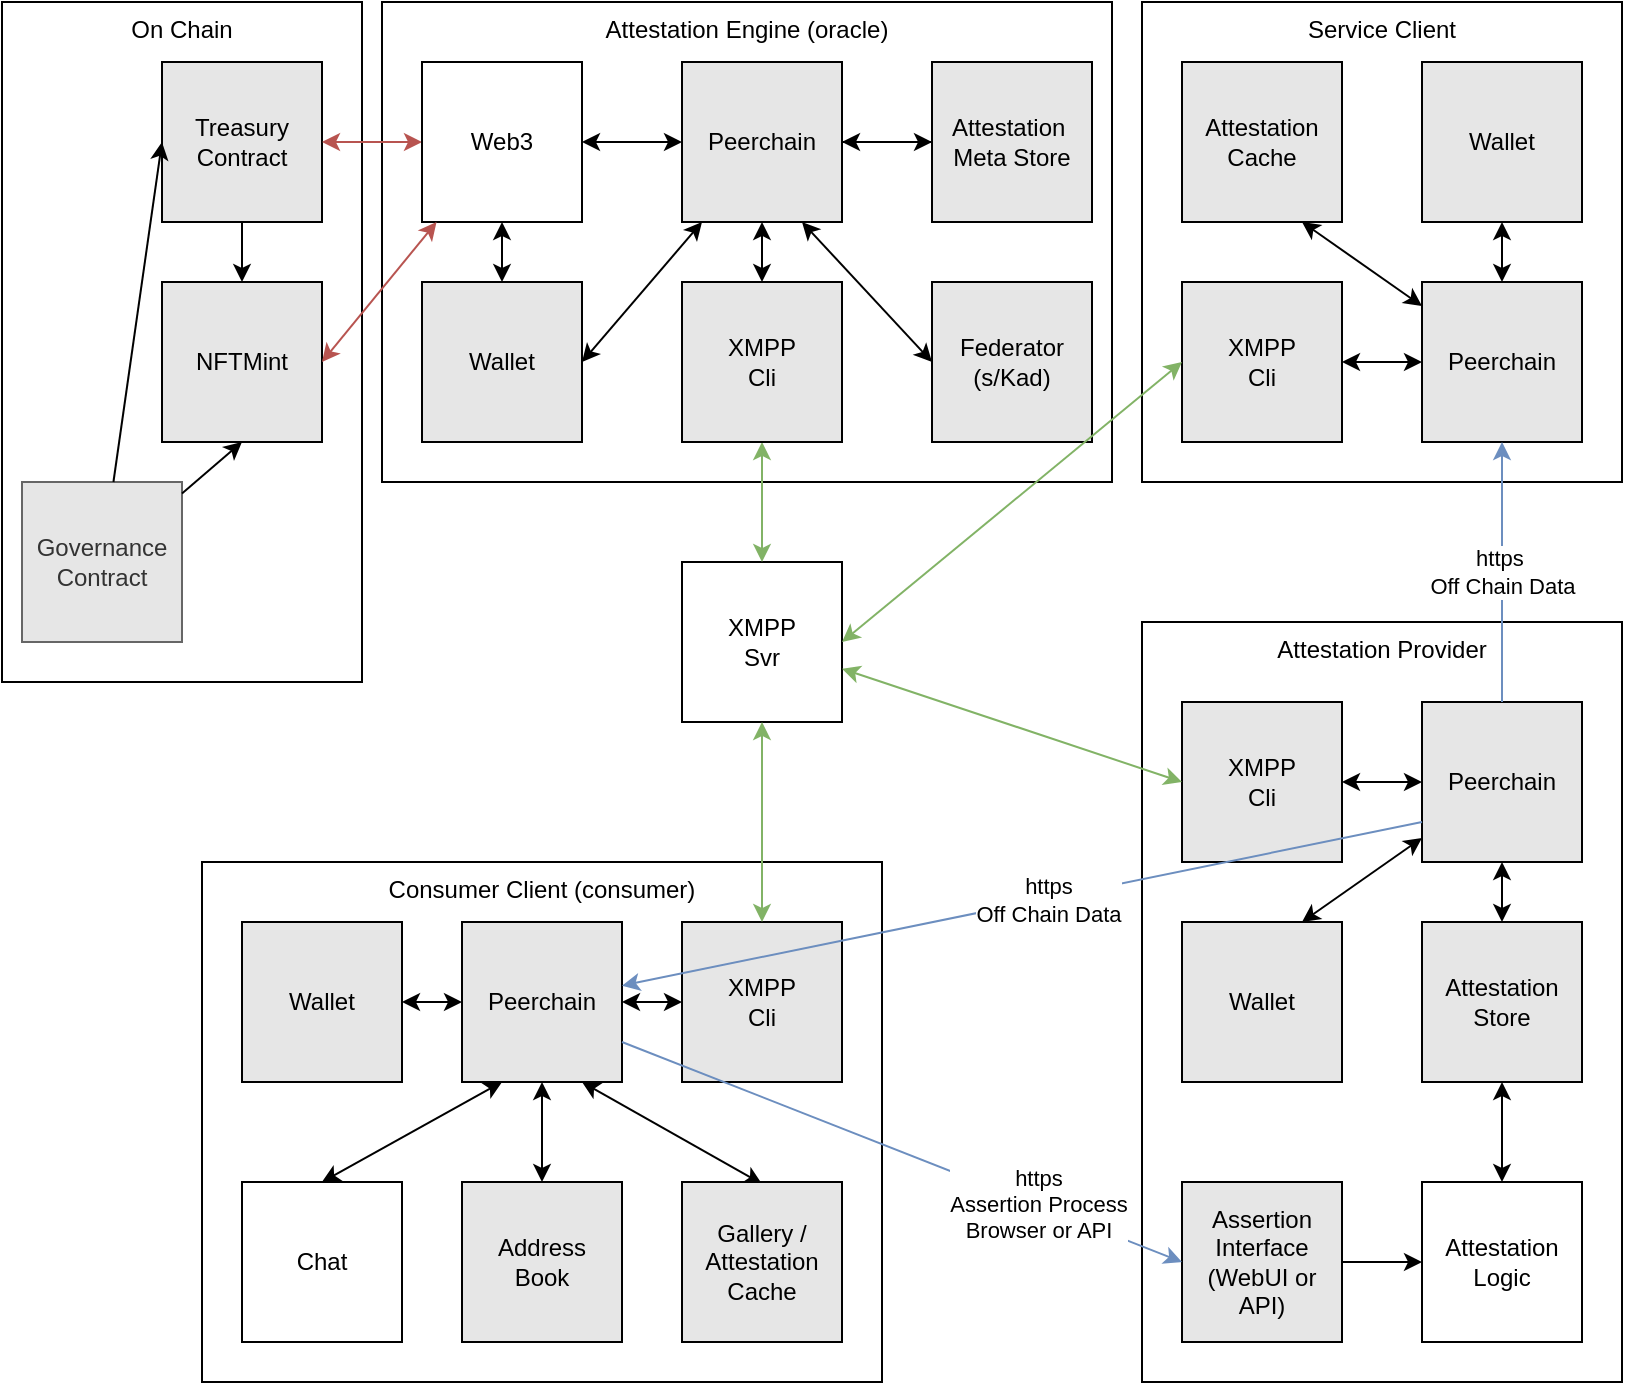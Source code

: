 <mxfile version="15.4.1" type="device"><diagram id="fKW2V57Z3LdoP2X3-X2k" name="Page-1"><mxGraphModel dx="1518" dy="928" grid="1" gridSize="10" guides="1" tooltips="1" connect="1" arrows="1" fold="1" page="1" pageScale="1" pageWidth="827" pageHeight="1169" math="0" shadow="0"><root><mxCell id="0"/><mxCell id="1" parent="0"/><mxCell id="t7x8aylosUJjD4KzzjOK-97" value="On Chain" style="rounded=0;whiteSpace=wrap;html=1;fillColor=#FFFFFF;verticalAlign=top;" parent="1" vertex="1"><mxGeometry x="10" y="210" width="180" height="340" as="geometry"/></mxCell><mxCell id="t7x8aylosUJjD4KzzjOK-5" value="Attestation Engine (oracle)" style="rounded=0;whiteSpace=wrap;html=1;verticalAlign=top;" parent="1" vertex="1"><mxGeometry x="200" y="210" width="365" height="240" as="geometry"/></mxCell><mxCell id="t7x8aylosUJjD4KzzjOK-1" value="XMPP&lt;br&gt;Svr" style="whiteSpace=wrap;html=1;aspect=fixed;" parent="1" vertex="1"><mxGeometry x="350" y="490" width="80" height="80" as="geometry"/></mxCell><mxCell id="t7x8aylosUJjD4KzzjOK-2" value="Federator&lt;br&gt;(s/Kad)" style="whiteSpace=wrap;html=1;aspect=fixed;fillColor=#E6E6E6;" parent="1" vertex="1"><mxGeometry x="475" y="350" width="80" height="80" as="geometry"/></mxCell><mxCell id="t7x8aylosUJjD4KzzjOK-4" value="Consumer Client (consumer)" style="rounded=0;whiteSpace=wrap;html=1;verticalAlign=top;" parent="1" vertex="1"><mxGeometry x="110" y="640" width="340" height="260" as="geometry"/></mxCell><mxCell id="t7x8aylosUJjD4KzzjOK-3" value="Wallet" style="whiteSpace=wrap;html=1;aspect=fixed;fillColor=#E6E6E6;" parent="1" vertex="1"><mxGeometry x="130" y="670" width="80" height="80" as="geometry"/></mxCell><mxCell id="t7x8aylosUJjD4KzzjOK-6" value="Treasury Contract" style="whiteSpace=wrap;html=1;aspect=fixed;fillColor=#E6E6E6;" parent="1" vertex="1"><mxGeometry x="90" y="240" width="80" height="80" as="geometry"/></mxCell><mxCell id="t7x8aylosUJjD4KzzjOK-7" value="Web3" style="whiteSpace=wrap;html=1;aspect=fixed;" parent="1" vertex="1"><mxGeometry x="220" y="240" width="80" height="80" as="geometry"/></mxCell><mxCell id="t7x8aylosUJjD4KzzjOK-9" value="XMPP&lt;br&gt;Cli" style="whiteSpace=wrap;html=1;aspect=fixed;fillColor=#E6E6E6;" parent="1" vertex="1"><mxGeometry x="350" y="670" width="80" height="80" as="geometry"/></mxCell><mxCell id="t7x8aylosUJjD4KzzjOK-12" value="Chat" style="whiteSpace=wrap;html=1;aspect=fixed;" parent="1" vertex="1"><mxGeometry x="130" y="800" width="80" height="80" as="geometry"/></mxCell><mxCell id="t7x8aylosUJjD4KzzjOK-16" value="" style="endArrow=classic;startArrow=classic;html=1;" parent="1" source="t7x8aylosUJjD4KzzjOK-81" target="t7x8aylosUJjD4KzzjOK-82" edge="1"><mxGeometry width="50" height="50" relative="1" as="geometry"><mxPoint x="290" y="750" as="sourcePoint"/><mxPoint x="290" y="800" as="targetPoint"/></mxGeometry></mxCell><mxCell id="t7x8aylosUJjD4KzzjOK-17" value="" style="endArrow=classic;startArrow=classic;html=1;" parent="1" source="t7x8aylosUJjD4KzzjOK-9" target="t7x8aylosUJjD4KzzjOK-81" edge="1"><mxGeometry width="50" height="50" relative="1" as="geometry"><mxPoint x="125" y="510" as="sourcePoint"/><mxPoint x="330" y="710" as="targetPoint"/></mxGeometry></mxCell><mxCell id="t7x8aylosUJjD4KzzjOK-18" value="" style="endArrow=classic;startArrow=classic;html=1;exitX=0.75;exitY=1;exitDx=0;exitDy=0;" parent="1" source="t7x8aylosUJjD4KzzjOK-81" edge="1"><mxGeometry width="50" height="50" relative="1" as="geometry"><mxPoint x="330" y="747.535" as="sourcePoint"/><mxPoint x="390" y="801" as="targetPoint"/></mxGeometry></mxCell><mxCell id="t7x8aylosUJjD4KzzjOK-21" value="" style="endArrow=classic;startArrow=classic;html=1;exitX=0.5;exitY=0;exitDx=0;exitDy=0;fillColor=#d5e8d4;strokeColor=#82b366;" parent="1" source="t7x8aylosUJjD4KzzjOK-9" target="t7x8aylosUJjD4KzzjOK-1" edge="1"><mxGeometry width="50" height="50" relative="1" as="geometry"><mxPoint x="531.818" y="670" as="sourcePoint"/><mxPoint x="541" y="520" as="targetPoint"/></mxGeometry></mxCell><mxCell id="t7x8aylosUJjD4KzzjOK-22" value="" style="endArrow=classic;startArrow=classic;html=1;entryX=0;entryY=0.5;entryDx=0;entryDy=0;exitX=1;exitY=0.5;exitDx=0;exitDy=0;fillColor=#f8cecc;strokeColor=#b85450;" parent="1" source="t7x8aylosUJjD4KzzjOK-6" target="t7x8aylosUJjD4KzzjOK-7" edge="1"><mxGeometry width="50" height="50" relative="1" as="geometry"><mxPoint x="190" y="670" as="sourcePoint"/><mxPoint x="240" y="620" as="targetPoint"/></mxGeometry></mxCell><mxCell id="t7x8aylosUJjD4KzzjOK-23" value="" style="endArrow=classic;startArrow=classic;html=1;entryX=1;entryY=0.5;entryDx=0;entryDy=0;" parent="1" source="t7x8aylosUJjD4KzzjOK-76" target="t7x8aylosUJjD4KzzjOK-7" edge="1"><mxGeometry width="50" height="50" relative="1" as="geometry"><mxPoint x="340" y="280" as="sourcePoint"/><mxPoint x="270" y="620" as="targetPoint"/></mxGeometry></mxCell><mxCell id="t7x8aylosUJjD4KzzjOK-25" value="" style="endArrow=classic;startArrow=classic;html=1;entryX=0.75;entryY=1;entryDx=0;entryDy=0;exitX=0;exitY=0.5;exitDx=0;exitDy=0;" parent="1" source="t7x8aylosUJjD4KzzjOK-2" target="t7x8aylosUJjD4KzzjOK-76" edge="1"><mxGeometry width="50" height="50" relative="1" as="geometry"><mxPoint x="220" y="670" as="sourcePoint"/><mxPoint x="270" y="620" as="targetPoint"/></mxGeometry></mxCell><mxCell id="t7x8aylosUJjD4KzzjOK-88" value="" style="edgeStyle=orthogonalEdgeStyle;rounded=0;orthogonalLoop=1;jettySize=auto;html=1;" parent="1" source="t7x8aylosUJjD4KzzjOK-26" target="t7x8aylosUJjD4KzzjOK-76" edge="1"><mxGeometry relative="1" as="geometry"/></mxCell><mxCell id="t7x8aylosUJjD4KzzjOK-26" value="Attestation&amp;nbsp; Meta Store" style="whiteSpace=wrap;html=1;aspect=fixed;fillColor=#E6E6E6;" parent="1" vertex="1"><mxGeometry x="475" y="240" width="80" height="80" as="geometry"/></mxCell><mxCell id="t7x8aylosUJjD4KzzjOK-27" value="" style="endArrow=classic;startArrow=classic;html=1;" parent="1" target="t7x8aylosUJjD4KzzjOK-26" edge="1"><mxGeometry width="50" height="50" relative="1" as="geometry"><mxPoint x="420" y="280" as="sourcePoint"/><mxPoint x="480" y="280" as="targetPoint"/></mxGeometry></mxCell><mxCell id="t7x8aylosUJjD4KzzjOK-28" value="Attestation Provider" style="rounded=0;whiteSpace=wrap;html=1;verticalAlign=top;" parent="1" vertex="1"><mxGeometry x="580" y="520" width="240" height="380" as="geometry"/></mxCell><mxCell id="t7x8aylosUJjD4KzzjOK-29" value="XMPP&lt;br&gt;Cli" style="whiteSpace=wrap;html=1;aspect=fixed;fillColor=#E6E6E6;" parent="1" vertex="1"><mxGeometry x="600" y="560" width="80" height="80" as="geometry"/></mxCell><mxCell id="t7x8aylosUJjD4KzzjOK-30" value="Assertion&lt;br&gt;Interface (WebUI or API)" style="whiteSpace=wrap;html=1;aspect=fixed;fillColor=#E6E6E6;" parent="1" vertex="1"><mxGeometry x="600" y="800" width="80" height="80" as="geometry"/></mxCell><mxCell id="t7x8aylosUJjD4KzzjOK-32" value="Attestation Store" style="whiteSpace=wrap;html=1;aspect=fixed;fillColor=#E6E6E6;" parent="1" vertex="1"><mxGeometry x="720" y="670" width="80" height="80" as="geometry"/></mxCell><mxCell id="t7x8aylosUJjD4KzzjOK-33" value="" style="endArrow=classic;startArrow=classic;html=1;entryX=0;entryY=0.5;entryDx=0;entryDy=0;fillColor=#d5e8d4;strokeColor=#82b366;" parent="1" source="t7x8aylosUJjD4KzzjOK-1" target="t7x8aylosUJjD4KzzjOK-29" edge="1"><mxGeometry width="50" height="50" relative="1" as="geometry"><mxPoint x="480" y="450" as="sourcePoint"/><mxPoint x="800" y="480" as="targetPoint"/></mxGeometry></mxCell><mxCell id="t7x8aylosUJjD4KzzjOK-34" value="Peerchain" style="whiteSpace=wrap;html=1;aspect=fixed;fillColor=#E6E6E6;" parent="1" vertex="1"><mxGeometry x="720" y="560" width="80" height="80" as="geometry"/></mxCell><mxCell id="t7x8aylosUJjD4KzzjOK-37" value="" style="endArrow=classic;startArrow=classic;html=1;exitX=1;exitY=0.5;exitDx=0;exitDy=0;" parent="1" source="t7x8aylosUJjD4KzzjOK-29" target="t7x8aylosUJjD4KzzjOK-34" edge="1"><mxGeometry width="50" height="50" relative="1" as="geometry"><mxPoint x="620" y="700" as="sourcePoint"/><mxPoint x="670" y="650" as="targetPoint"/></mxGeometry></mxCell><mxCell id="t7x8aylosUJjD4KzzjOK-38" value="" style="endArrow=classic;startArrow=classic;html=1;entryX=0.5;entryY=0;entryDx=0;entryDy=0;exitX=0.5;exitY=1;exitDx=0;exitDy=0;" parent="1" source="t7x8aylosUJjD4KzzjOK-34" target="t7x8aylosUJjD4KzzjOK-32" edge="1"><mxGeometry width="50" height="50" relative="1" as="geometry"><mxPoint x="620" y="700" as="sourcePoint"/><mxPoint x="670" y="650" as="targetPoint"/></mxGeometry></mxCell><mxCell id="t7x8aylosUJjD4KzzjOK-40" value="Attestation Logic" style="whiteSpace=wrap;html=1;aspect=fixed;" parent="1" vertex="1"><mxGeometry x="720" y="800" width="80" height="80" as="geometry"/></mxCell><mxCell id="t7x8aylosUJjD4KzzjOK-42" value="" style="endArrow=classic;startArrow=classic;html=1;entryX=0.5;entryY=0;entryDx=0;entryDy=0;exitX=0.5;exitY=1;exitDx=0;exitDy=0;" parent="1" source="t7x8aylosUJjD4KzzjOK-32" target="t7x8aylosUJjD4KzzjOK-40" edge="1"><mxGeometry width="50" height="50" relative="1" as="geometry"><mxPoint x="620" y="600" as="sourcePoint"/><mxPoint x="670" y="550" as="targetPoint"/></mxGeometry></mxCell><mxCell id="t7x8aylosUJjD4KzzjOK-43" value="" style="endArrow=classic;html=1;exitX=1;exitY=0.5;exitDx=0;exitDy=0;" parent="1" source="t7x8aylosUJjD4KzzjOK-30" target="t7x8aylosUJjD4KzzjOK-40" edge="1"><mxGeometry width="50" height="50" relative="1" as="geometry"><mxPoint x="620" y="600" as="sourcePoint"/><mxPoint x="730" y="840" as="targetPoint"/></mxGeometry></mxCell><mxCell id="t7x8aylosUJjD4KzzjOK-45" value="Service Client" style="rounded=0;whiteSpace=wrap;html=1;align=center;verticalAlign=top;" parent="1" vertex="1"><mxGeometry x="580" y="210" width="240" height="240" as="geometry"/></mxCell><mxCell id="t7x8aylosUJjD4KzzjOK-48" value="XMPP&lt;br&gt;Cli" style="whiteSpace=wrap;html=1;aspect=fixed;fillColor=#E6E6E6;" parent="1" vertex="1"><mxGeometry x="600" y="350" width="80" height="80" as="geometry"/></mxCell><mxCell id="t7x8aylosUJjD4KzzjOK-49" value="" style="endArrow=classic;startArrow=classic;html=1;entryX=0;entryY=0.5;entryDx=0;entryDy=0;exitX=1;exitY=0.5;exitDx=0;exitDy=0;fillColor=#d5e8d4;strokeColor=#82b366;" parent="1" source="t7x8aylosUJjD4KzzjOK-1" target="t7x8aylosUJjD4KzzjOK-48" edge="1"><mxGeometry width="50" height="50" relative="1" as="geometry"><mxPoint x="210" y="280" as="sourcePoint"/><mxPoint x="800" y="480" as="targetPoint"/></mxGeometry></mxCell><mxCell id="t7x8aylosUJjD4KzzjOK-50" value="Peerchain&lt;br&gt;" style="whiteSpace=wrap;html=1;aspect=fixed;fillColor=#E6E6E6;" parent="1" vertex="1"><mxGeometry x="720" y="350" width="80" height="80" as="geometry"/></mxCell><mxCell id="t7x8aylosUJjD4KzzjOK-51" value="" style="endArrow=classic;startArrow=classic;html=1;exitX=1;exitY=0.5;exitDx=0;exitDy=0;" parent="1" source="t7x8aylosUJjD4KzzjOK-48" target="t7x8aylosUJjD4KzzjOK-50" edge="1"><mxGeometry width="50" height="50" relative="1" as="geometry"><mxPoint x="620" y="630" as="sourcePoint"/><mxPoint x="730" y="390" as="targetPoint"/></mxGeometry></mxCell><mxCell id="t7x8aylosUJjD4KzzjOK-52" value="https&amp;nbsp;&lt;br&gt;Off Chain Data" style="endArrow=classic;startArrow=none;html=1;entryX=0.5;entryY=1;entryDx=0;entryDy=0;exitX=0.5;exitY=0;exitDx=0;exitDy=0;fillColor=#dae8fc;strokeColor=#6c8ebf;startFill=0;" parent="1" source="t7x8aylosUJjD4KzzjOK-34" target="t7x8aylosUJjD4KzzjOK-50" edge="1"><mxGeometry width="50" height="50" relative="1" as="geometry"><mxPoint x="620" y="530" as="sourcePoint"/><mxPoint x="670" y="480" as="targetPoint"/></mxGeometry></mxCell><mxCell id="t7x8aylosUJjD4KzzjOK-54" value="Wallet" style="whiteSpace=wrap;html=1;aspect=fixed;fillColor=#E6E6E6;" parent="1" vertex="1"><mxGeometry x="600" y="670" width="80" height="80" as="geometry"/></mxCell><mxCell id="t7x8aylosUJjD4KzzjOK-56" value="" style="endArrow=classic;startArrow=classic;html=1;entryX=0.75;entryY=0;entryDx=0;entryDy=0;" parent="1" source="t7x8aylosUJjD4KzzjOK-34" target="t7x8aylosUJjD4KzzjOK-54" edge="1"><mxGeometry width="50" height="50" relative="1" as="geometry"><mxPoint x="620" y="530" as="sourcePoint"/><mxPoint x="670" y="480" as="targetPoint"/></mxGeometry></mxCell><mxCell id="t7x8aylosUJjD4KzzjOK-57" value="" style="endArrow=classic;startArrow=classic;html=1;" parent="1" source="t7x8aylosUJjD4KzzjOK-50" target="t7x8aylosUJjD4KzzjOK-86" edge="1"><mxGeometry width="50" height="50" relative="1" as="geometry"><mxPoint x="760" y="250" as="sourcePoint"/><mxPoint x="760" y="210" as="targetPoint"/></mxGeometry></mxCell><mxCell id="t7x8aylosUJjD4KzzjOK-59" value="Wallet" style="whiteSpace=wrap;html=1;aspect=fixed;" parent="1" vertex="1"><mxGeometry x="220" y="350" width="80" height="80" as="geometry"/></mxCell><mxCell id="t7x8aylosUJjD4KzzjOK-60" value="" style="endArrow=classic;startArrow=classic;html=1;entryX=0.25;entryY=1;entryDx=0;entryDy=0;exitX=1;exitY=0.5;exitDx=0;exitDy=0;" parent="1" source="t7x8aylosUJjD4KzzjOK-59" edge="1"><mxGeometry width="50" height="50" relative="1" as="geometry"><mxPoint x="660" y="530" as="sourcePoint"/><mxPoint x="360" y="320" as="targetPoint"/></mxGeometry></mxCell><mxCell id="t7x8aylosUJjD4KzzjOK-62" value="Attestation Cache" style="whiteSpace=wrap;html=1;aspect=fixed;fillColor=#E6E6E6;" parent="1" vertex="1"><mxGeometry x="600" y="240" width="80" height="80" as="geometry"/></mxCell><mxCell id="t7x8aylosUJjD4KzzjOK-63" value="" style="endArrow=classic;startArrow=classic;html=1;exitX=0.75;exitY=1;exitDx=0;exitDy=0;" parent="1" source="t7x8aylosUJjD4KzzjOK-62" target="t7x8aylosUJjD4KzzjOK-50" edge="1"><mxGeometry width="50" height="50" relative="1" as="geometry"><mxPoint x="620" y="480" as="sourcePoint"/><mxPoint x="720" y="370" as="targetPoint"/></mxGeometry></mxCell><mxCell id="t7x8aylosUJjD4KzzjOK-69" value="" style="endArrow=classic;startArrow=classic;html=1;" parent="1" source="t7x8aylosUJjD4KzzjOK-76" target="t7x8aylosUJjD4KzzjOK-77" edge="1"><mxGeometry width="50" height="50" relative="1" as="geometry"><mxPoint x="380" y="320" as="sourcePoint"/><mxPoint x="380" y="350" as="targetPoint"/></mxGeometry></mxCell><mxCell id="t7x8aylosUJjD4KzzjOK-70" value="" style="endArrow=classic;startArrow=classic;html=1;fillColor=#d5e8d4;strokeColor=#82b366;" parent="1" source="t7x8aylosUJjD4KzzjOK-1" target="t7x8aylosUJjD4KzzjOK-77" edge="1"><mxGeometry width="50" height="50" relative="1" as="geometry"><mxPoint x="420" y="340" as="sourcePoint"/><mxPoint x="380" y="430" as="targetPoint"/></mxGeometry></mxCell><mxCell id="t7x8aylosUJjD4KzzjOK-76" value="Peerchain" style="whiteSpace=wrap;html=1;aspect=fixed;fillColor=#E6E6E6;" parent="1" vertex="1"><mxGeometry x="350" y="240" width="80" height="80" as="geometry"/></mxCell><mxCell id="t7x8aylosUJjD4KzzjOK-77" value="XMPP&lt;br&gt;Cli" style="whiteSpace=wrap;html=1;aspect=fixed;fillColor=#E6E6E6;" parent="1" vertex="1"><mxGeometry x="350" y="350" width="80" height="80" as="geometry"/></mxCell><mxCell id="t7x8aylosUJjD4KzzjOK-78" value="Web3" style="whiteSpace=wrap;html=1;aspect=fixed;" parent="1" vertex="1"><mxGeometry x="220" y="240" width="80" height="80" as="geometry"/></mxCell><mxCell id="t7x8aylosUJjD4KzzjOK-81" value="Peerchain" style="whiteSpace=wrap;html=1;aspect=fixed;fillColor=#E6E6E6;" parent="1" vertex="1"><mxGeometry x="240" y="670" width="80" height="80" as="geometry"/></mxCell><mxCell id="t7x8aylosUJjD4KzzjOK-82" value="Address&lt;br&gt;Book" style="whiteSpace=wrap;html=1;aspect=fixed;fillColor=#E6E6E6;" parent="1" vertex="1"><mxGeometry x="240" y="800" width="80" height="80" as="geometry"/></mxCell><mxCell id="t7x8aylosUJjD4KzzjOK-83" value="Gallery / Attestation Cache" style="whiteSpace=wrap;html=1;aspect=fixed;fillColor=#E6E6E6;" parent="1" vertex="1"><mxGeometry x="350" y="800" width="80" height="80" as="geometry"/></mxCell><mxCell id="t7x8aylosUJjD4KzzjOK-85" value="Wallet" style="whiteSpace=wrap;html=1;aspect=fixed;fillColor=#E6E6E6;" parent="1" vertex="1"><mxGeometry x="220" y="350" width="80" height="80" as="geometry"/></mxCell><mxCell id="t7x8aylosUJjD4KzzjOK-86" value="Wallet" style="whiteSpace=wrap;html=1;aspect=fixed;fillColor=#E6E6E6;" parent="1" vertex="1"><mxGeometry x="720" y="240" width="80" height="80" as="geometry"/></mxCell><mxCell id="t7x8aylosUJjD4KzzjOK-90" value="" style="endArrow=none;startArrow=classic;html=1;entryX=0;entryY=0.75;entryDx=0;entryDy=0;fillColor=#dae8fc;strokeColor=#6c8ebf;endFill=0;" parent="1" source="t7x8aylosUJjD4KzzjOK-81" target="t7x8aylosUJjD4KzzjOK-34" edge="1"><mxGeometry width="50" height="50" relative="1" as="geometry"><mxPoint x="640" y="720" as="sourcePoint"/><mxPoint x="860" y="600" as="targetPoint"/></mxGeometry></mxCell><mxCell id="t7x8aylosUJjD4KzzjOK-91" value="https&lt;br&gt;Off Chain Data" style="edgeLabel;html=1;align=center;verticalAlign=middle;resizable=0;points=[];" parent="t7x8aylosUJjD4KzzjOK-90" vertex="1" connectable="0"><mxGeometry x="0.062" relative="1" as="geometry"><mxPoint as="offset"/></mxGeometry></mxCell><mxCell id="t7x8aylosUJjD4KzzjOK-93" value="NFTMint" style="whiteSpace=wrap;html=1;aspect=fixed;fillColor=#E6E6E6;" parent="1" vertex="1"><mxGeometry x="90" y="350" width="80" height="80" as="geometry"/></mxCell><mxCell id="t7x8aylosUJjD4KzzjOK-94" value="" style="endArrow=classic;startArrow=classic;html=1;exitX=1;exitY=0.5;exitDx=0;exitDy=0;fillColor=#f8cecc;strokeColor=#b85450;" parent="1" source="t7x8aylosUJjD4KzzjOK-93" target="t7x8aylosUJjD4KzzjOK-78" edge="1"><mxGeometry width="50" height="50" relative="1" as="geometry"><mxPoint x="110" y="390" as="sourcePoint"/><mxPoint x="260" y="290" as="targetPoint"/></mxGeometry></mxCell><mxCell id="t7x8aylosUJjD4KzzjOK-95" value="Governance Contract" style="whiteSpace=wrap;html=1;aspect=fixed;fillColor=#E6E6E6;strokeColor=#666666;fontColor=#333333;" parent="1" vertex="1"><mxGeometry x="20" y="450" width="80" height="80" as="geometry"/></mxCell><mxCell id="t7x8aylosUJjD4KzzjOK-98" value="" style="endArrow=classic;html=1;entryX=0.5;entryY=1;entryDx=0;entryDy=0;" parent="1" source="t7x8aylosUJjD4KzzjOK-95" target="t7x8aylosUJjD4KzzjOK-93" edge="1"><mxGeometry width="50" height="50" relative="1" as="geometry"><mxPoint x="690" y="540" as="sourcePoint"/><mxPoint x="740" y="490" as="targetPoint"/></mxGeometry></mxCell><mxCell id="t7x8aylosUJjD4KzzjOK-99" value="" style="endArrow=classic;html=1;entryX=0;entryY=0.5;entryDx=0;entryDy=0;" parent="1" source="t7x8aylosUJjD4KzzjOK-95" target="t7x8aylosUJjD4KzzjOK-6" edge="1"><mxGeometry width="50" height="50" relative="1" as="geometry"><mxPoint x="630" y="540" as="sourcePoint"/><mxPoint x="680" y="490" as="targetPoint"/></mxGeometry></mxCell><mxCell id="t7x8aylosUJjD4KzzjOK-35" value="https&lt;br&gt;Assertion Process&lt;br&gt;Browser or API&lt;br&gt;" style="endArrow=none;startArrow=classic;html=1;exitX=0;exitY=0.5;exitDx=0;exitDy=0;entryX=1;entryY=0.75;entryDx=0;entryDy=0;fillColor=#dae8fc;strokeColor=#6c8ebf;startFill=1;endFill=0;" parent="1" source="t7x8aylosUJjD4KzzjOK-30" target="t7x8aylosUJjD4KzzjOK-81" edge="1"><mxGeometry x="-0.485" y="-1" width="50" height="50" relative="1" as="geometry"><mxPoint x="750" y="530" as="sourcePoint"/><mxPoint x="660" y="780" as="targetPoint"/><mxPoint as="offset"/></mxGeometry></mxCell><mxCell id="t7x8aylosUJjD4KzzjOK-105" value="" style="endArrow=classic;startArrow=classic;html=1;entryX=0.5;entryY=1;entryDx=0;entryDy=0;" parent="1" target="t7x8aylosUJjD4KzzjOK-78" edge="1"><mxGeometry width="50" height="50" relative="1" as="geometry"><mxPoint x="260" y="350" as="sourcePoint"/><mxPoint x="370" y="610" as="targetPoint"/></mxGeometry></mxCell><mxCell id="t7x8aylosUJjD4KzzjOK-109" value="" style="endArrow=classic;startArrow=classic;html=1;entryX=0;entryY=0.5;entryDx=0;entryDy=0;" parent="1" source="t7x8aylosUJjD4KzzjOK-3" target="t7x8aylosUJjD4KzzjOK-81" edge="1"><mxGeometry width="50" height="50" relative="1" as="geometry"><mxPoint x="460" y="670" as="sourcePoint"/><mxPoint x="510" y="620" as="targetPoint"/></mxGeometry></mxCell><mxCell id="t7x8aylosUJjD4KzzjOK-111" value="" style="endArrow=classic;startArrow=classic;html=1;entryX=0.5;entryY=0;entryDx=0;entryDy=0;exitX=0.25;exitY=1;exitDx=0;exitDy=0;" parent="1" source="t7x8aylosUJjD4KzzjOK-81" target="t7x8aylosUJjD4KzzjOK-12" edge="1"><mxGeometry width="50" height="50" relative="1" as="geometry"><mxPoint x="460" y="670" as="sourcePoint"/><mxPoint x="510" y="620" as="targetPoint"/></mxGeometry></mxCell><mxCell id="t7x8aylosUJjD4KzzjOK-112" value="" style="endArrow=none;startArrow=classic;html=1;startFill=1;endFill=0;" parent="1" source="t7x8aylosUJjD4KzzjOK-93" target="t7x8aylosUJjD4KzzjOK-6" edge="1"><mxGeometry width="50" height="50" relative="1" as="geometry"><mxPoint x="460" y="670" as="sourcePoint"/><mxPoint x="510" y="620" as="targetPoint"/></mxGeometry></mxCell></root></mxGraphModel></diagram></mxfile>